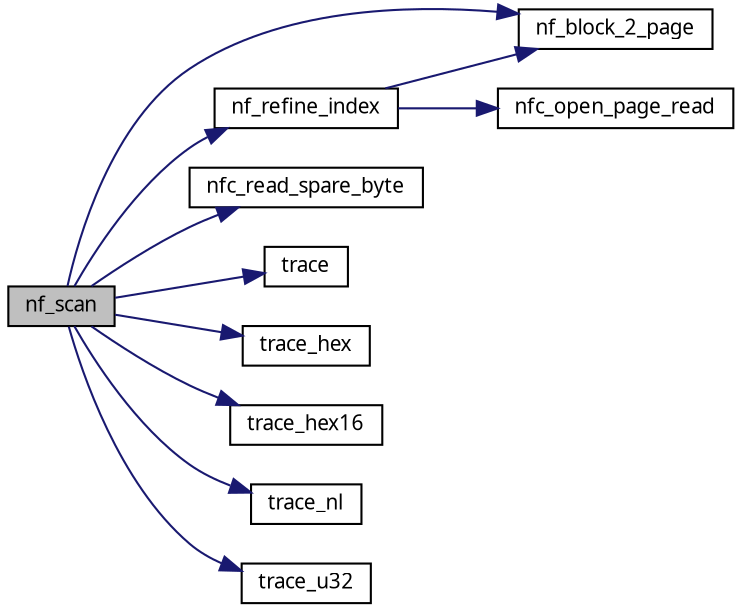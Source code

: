 digraph G
{
  edge [fontname="FreeSans.ttf",fontsize=10,labelfontname="FreeSans.ttf",labelfontsize=10];
  node [fontname="FreeSans.ttf",fontsize=10,shape=record];
  rankdir=LR;
  Node1 [label="nf_scan",height=0.2,width=0.4,color="black", fillcolor="grey75", style="filled" fontcolor="black"];
  Node1 -> Node2 [color="midnightblue",fontsize=10,style="solid",fontname="FreeSans.ttf"];
  Node2 [label="nf_block_2_page",height=0.2,width=0.4,color="black", fillcolor="white", style="filled",URL="$a00062.html#f713bee0ed464d2bfa6876cd9d4ef296"];
  Node1 -> Node3 [color="midnightblue",fontsize=10,style="solid",fontname="FreeSans.ttf"];
  Node3 [label="nf_refine_index",height=0.2,width=0.4,color="black", fillcolor="white", style="filled",URL="$a00064.html#4cb35ca11603f17d6237063f1cc31ea9",tooltip="Refines the position of the &#39;block&#39; index according to a particular pattern..."];
  Node3 -> Node2 [color="midnightblue",fontsize=10,style="solid",fontname="FreeSans.ttf"];
  Node3 -> Node4 [color="midnightblue",fontsize=10,style="solid",fontname="FreeSans.ttf"];
  Node4 [label="nfc_open_page_read",height=0.2,width=0.4,color="black", fillcolor="white", style="filled",URL="$a00060.html#a0a322a0237ff247248591adb2b10fab",tooltip="Opens a page for read."];
  Node1 -> Node5 [color="midnightblue",fontsize=10,style="solid",fontname="FreeSans.ttf"];
  Node5 [label="nfc_read_spare_byte",height=0.2,width=0.4,color="black", fillcolor="white", style="filled",URL="$a00060.html#37641716cd31a827e214a2d0ec1f5c66",tooltip="Reads the number spare bytes specified and stores them in a array."];
  Node1 -> Node6 [color="midnightblue",fontsize=10,style="solid",fontname="FreeSans.ttf"];
  Node6 [label="trace",height=0.2,width=0.4,color="black", fillcolor="white", style="filled",URL="$a00043.html#33937de27cd71c4dab3027caaae4fdf9",tooltip="Fonction used for send a texte on OCD/Serial Debug Interface."];
  Node1 -> Node7 [color="midnightblue",fontsize=10,style="solid",fontname="FreeSans.ttf"];
  Node7 [label="trace_hex",height=0.2,width=0.4,color="black", fillcolor="white", style="filled",URL="$a00043.html#bbfb5f9378070c8db4ea4fda3df5cce5",tooltip="Fonction used to display a byte value in the hex form on OCD/Serial Debug Interface..."];
  Node1 -> Node8 [color="midnightblue",fontsize=10,style="solid",fontname="FreeSans.ttf"];
  Node8 [label="trace_hex16",height=0.2,width=0.4,color="black", fillcolor="white", style="filled",URL="$a00043.html#b2fa7a964f1f12c6d41357ac95c452a9"];
  Node1 -> Node9 [color="midnightblue",fontsize=10,style="solid",fontname="FreeSans.ttf"];
  Node9 [label="trace_nl",height=0.2,width=0.4,color="black", fillcolor="white", style="filled",URL="$a00043.html#9b606c2b7ffbe1b46600f9719fc6caa6"];
  Node1 -> Node10 [color="midnightblue",fontsize=10,style="solid",fontname="FreeSans.ttf"];
  Node10 [label="trace_u32",height=0.2,width=0.4,color="black", fillcolor="white", style="filled",URL="$a00043.html#38868090cbfb5610c03d7a472f161c35",tooltip="Fonction used to display a byte value in the decimal form (16 bits) on OCD/Serial..."];
}
